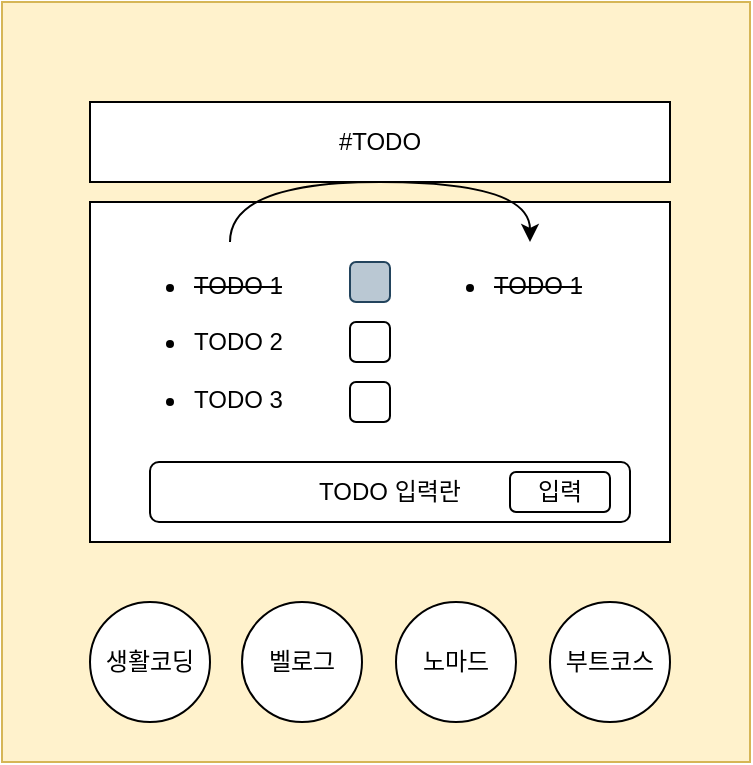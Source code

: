 <mxfile version="15.4.1" type="github">
  <diagram id="FOBhiicGWprKujb0KLX5" name="Page-1">
    <mxGraphModel dx="860" dy="571" grid="1" gridSize="10" guides="1" tooltips="1" connect="1" arrows="1" fold="1" page="1" pageScale="1" pageWidth="827" pageHeight="1169" math="0" shadow="0">
      <root>
        <mxCell id="0" />
        <mxCell id="1" parent="0" />
        <mxCell id="reKBDXHytK7gLTZPrWmi-26" value="" style="rounded=0;whiteSpace=wrap;html=1;labelBackgroundColor=none;fillColor=#fff2cc;strokeColor=#d6b656;" vertex="1" parent="1">
          <mxGeometry x="136" y="10" width="374" height="380" as="geometry" />
        </mxCell>
        <mxCell id="reKBDXHytK7gLTZPrWmi-3" value="#TODO" style="rounded=0;whiteSpace=wrap;html=1;" vertex="1" parent="1">
          <mxGeometry x="180" y="60" width="290" height="40" as="geometry" />
        </mxCell>
        <mxCell id="reKBDXHytK7gLTZPrWmi-4" value="" style="rounded=0;whiteSpace=wrap;html=1;" vertex="1" parent="1">
          <mxGeometry x="180" y="110" width="290" height="170" as="geometry" />
        </mxCell>
        <mxCell id="reKBDXHytK7gLTZPrWmi-10" value="&lt;ul&gt;&lt;li&gt;&lt;strike&gt;TODO 1&lt;/strike&gt;&lt;br&gt;&lt;br&gt;&lt;/li&gt;&lt;li&gt;TODO 2&lt;br&gt;&lt;br&gt;&lt;/li&gt;&lt;li&gt;TODO 3&lt;/li&gt;&lt;/ul&gt;" style="text;strokeColor=none;fillColor=none;html=1;whiteSpace=wrap;verticalAlign=middle;overflow=hidden;" vertex="1" parent="1">
          <mxGeometry x="190" y="130" width="120" height="90" as="geometry" />
        </mxCell>
        <mxCell id="reKBDXHytK7gLTZPrWmi-11" value="TODO 입력란" style="rounded=1;whiteSpace=wrap;html=1;" vertex="1" parent="1">
          <mxGeometry x="210" y="240" width="240" height="30" as="geometry" />
        </mxCell>
        <mxCell id="reKBDXHytK7gLTZPrWmi-12" value="" style="rounded=1;whiteSpace=wrap;html=1;fillColor=#bac8d3;strokeColor=#23445d;" vertex="1" parent="1">
          <mxGeometry x="310" y="140" width="20" height="20" as="geometry" />
        </mxCell>
        <mxCell id="reKBDXHytK7gLTZPrWmi-14" value="" style="rounded=1;whiteSpace=wrap;html=1;" vertex="1" parent="1">
          <mxGeometry x="310" y="170" width="20" height="20" as="geometry" />
        </mxCell>
        <mxCell id="reKBDXHytK7gLTZPrWmi-15" value="" style="rounded=1;whiteSpace=wrap;html=1;" vertex="1" parent="1">
          <mxGeometry x="310" y="200" width="20" height="20" as="geometry" />
        </mxCell>
        <mxCell id="reKBDXHytK7gLTZPrWmi-16" value="입력" style="rounded=1;whiteSpace=wrap;html=1;" vertex="1" parent="1">
          <mxGeometry x="390" y="245" width="50" height="20" as="geometry" />
        </mxCell>
        <mxCell id="reKBDXHytK7gLTZPrWmi-17" value="&lt;ul&gt;&lt;li&gt;&lt;strike&gt;TODO 1&lt;/strike&gt;&lt;br&gt;&lt;br&gt;&lt;/li&gt;&lt;/ul&gt;" style="text;strokeColor=none;fillColor=none;html=1;whiteSpace=wrap;verticalAlign=middle;overflow=hidden;" vertex="1" parent="1">
          <mxGeometry x="340" y="130" width="120" height="40" as="geometry" />
        </mxCell>
        <mxCell id="reKBDXHytK7gLTZPrWmi-18" value="" style="curved=1;endArrow=classic;html=1;rounded=0;edgeStyle=orthogonalEdgeStyle;exitX=0.5;exitY=0;exitDx=0;exitDy=0;entryX=0.5;entryY=0;entryDx=0;entryDy=0;" edge="1" parent="1" source="reKBDXHytK7gLTZPrWmi-10" target="reKBDXHytK7gLTZPrWmi-17">
          <mxGeometry width="50" height="50" relative="1" as="geometry">
            <mxPoint x="390" y="130" as="sourcePoint" />
            <mxPoint x="440" y="80" as="targetPoint" />
            <Array as="points">
              <mxPoint x="250" y="100" />
              <mxPoint x="400" y="100" />
            </Array>
          </mxGeometry>
        </mxCell>
        <mxCell id="reKBDXHytK7gLTZPrWmi-22" value="생활코딩" style="ellipse;whiteSpace=wrap;html=1;aspect=fixed;labelBackgroundColor=none;" vertex="1" parent="1">
          <mxGeometry x="180" y="310" width="60" height="60" as="geometry" />
        </mxCell>
        <mxCell id="reKBDXHytK7gLTZPrWmi-23" value="벨로그" style="ellipse;whiteSpace=wrap;html=1;aspect=fixed;labelBackgroundColor=none;" vertex="1" parent="1">
          <mxGeometry x="256" y="310" width="60" height="60" as="geometry" />
        </mxCell>
        <mxCell id="reKBDXHytK7gLTZPrWmi-24" value="노마드" style="ellipse;whiteSpace=wrap;html=1;aspect=fixed;labelBackgroundColor=none;" vertex="1" parent="1">
          <mxGeometry x="333" y="310" width="60" height="60" as="geometry" />
        </mxCell>
        <mxCell id="reKBDXHytK7gLTZPrWmi-25" value="부트코스" style="ellipse;whiteSpace=wrap;html=1;aspect=fixed;labelBackgroundColor=none;" vertex="1" parent="1">
          <mxGeometry x="410" y="310" width="60" height="60" as="geometry" />
        </mxCell>
      </root>
    </mxGraphModel>
  </diagram>
</mxfile>
